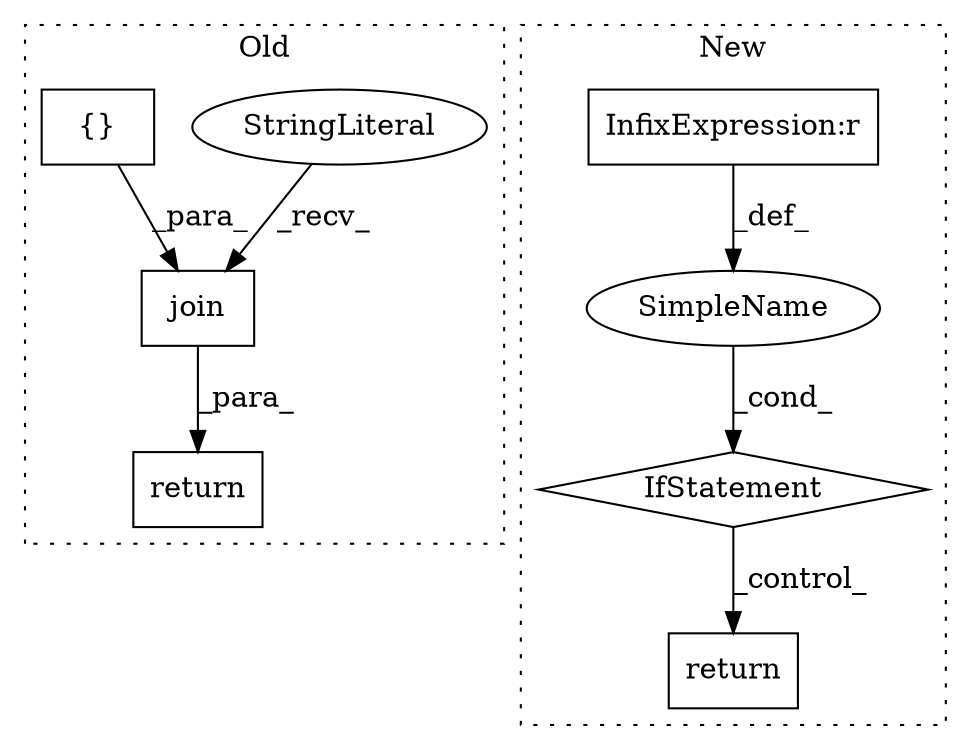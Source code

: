digraph G {
subgraph cluster0 {
1 [label="join" a="32" s="698,724" l="5,1" shape="box"];
3 [label="StringLiteral" a="45" s="694" l="3" shape="ellipse"];
5 [label="return" a="41" s="662" l="7" shape="box"];
8 [label="{}" a="4" s="712,723" l="1,1" shape="box"];
label = "Old";
style="dotted";
}
subgraph cluster1 {
2 [label="IfStatement" a="25" s="768,786" l="4,2" shape="diamond"];
4 [label="InfixExpression:r" a="27" s="778" l="4" shape="box"];
6 [label="SimpleName" a="42" s="" l="" shape="ellipse"];
7 [label="return" a="41" s="980" l="7" shape="box"];
label = "New";
style="dotted";
}
1 -> 5 [label="_para_"];
2 -> 7 [label="_control_"];
3 -> 1 [label="_recv_"];
4 -> 6 [label="_def_"];
6 -> 2 [label="_cond_"];
8 -> 1 [label="_para_"];
}
